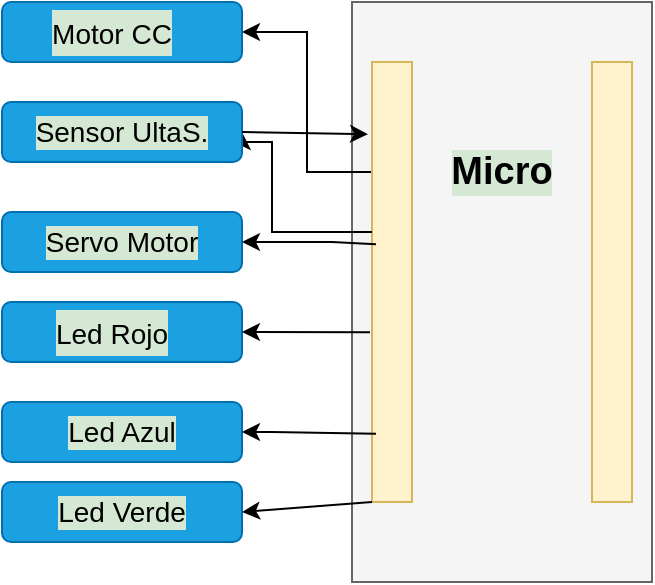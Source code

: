 <mxfile version="20.5.3" type="github">
  <diagram id="qkWC79-bBq68n9qE12cj" name="Página-1">
    <mxGraphModel dx="782" dy="412" grid="1" gridSize="10" guides="1" tooltips="1" connect="1" arrows="1" fold="1" page="1" pageScale="1" pageWidth="827" pageHeight="1169" math="0" shadow="0">
      <root>
        <mxCell id="0" />
        <mxCell id="1" parent="0" />
        <mxCell id="9JzB9CvQ8h8w4ACdda5t-1" value="" style="rounded=0;whiteSpace=wrap;html=1;fillColor=#f5f5f5;fontColor=#333333;strokeColor=#666666;" parent="1" vertex="1">
          <mxGeometry x="350" y="140" width="150" height="290" as="geometry" />
        </mxCell>
        <mxCell id="9JzB9CvQ8h8w4ACdda5t-12" style="edgeStyle=orthogonalEdgeStyle;rounded=0;orthogonalLoop=1;jettySize=auto;html=1;exitX=0;exitY=0.25;exitDx=0;exitDy=0;entryX=1;entryY=0.5;entryDx=0;entryDy=0;fontSize=14;" parent="1" source="9JzB9CvQ8h8w4ACdda5t-2" target="9JzB9CvQ8h8w4ACdda5t-5" edge="1">
          <mxGeometry relative="1" as="geometry" />
        </mxCell>
        <mxCell id="9JzB9CvQ8h8w4ACdda5t-2" value="" style="rounded=0;whiteSpace=wrap;html=1;fillColor=#fff2cc;strokeColor=#d6b656;" parent="1" vertex="1">
          <mxGeometry x="360" y="170" width="20" height="220" as="geometry" />
        </mxCell>
        <mxCell id="9JzB9CvQ8h8w4ACdda5t-3" value="" style="rounded=0;whiteSpace=wrap;html=1;fillColor=#fff2cc;strokeColor=#d6b656;" parent="1" vertex="1">
          <mxGeometry x="470" y="170" width="20" height="220" as="geometry" />
        </mxCell>
        <mxCell id="9JzB9CvQ8h8w4ACdda5t-14" style="edgeStyle=orthogonalEdgeStyle;rounded=0;orthogonalLoop=1;jettySize=auto;html=1;fontSize=14;entryX=1;entryY=0.5;entryDx=0;entryDy=0;exitX=0;exitY=0.428;exitDx=0;exitDy=0;exitPerimeter=0;" parent="1" target="9JzB9CvQ8h8w4ACdda5t-6" edge="1">
          <mxGeometry relative="1" as="geometry">
            <mxPoint x="290" y="255.5" as="targetPoint" />
            <mxPoint x="360" y="255.04" as="sourcePoint" />
            <Array as="points">
              <mxPoint x="310" y="255" />
              <mxPoint x="310" y="210" />
              <mxPoint x="295" y="210" />
            </Array>
          </mxGeometry>
        </mxCell>
        <mxCell id="9JzB9CvQ8h8w4ACdda5t-4" value="&lt;font style=&quot;font-size: 19px;&quot;&gt;&lt;b&gt;Micro&lt;/b&gt;&lt;/font&gt;" style="text;html=1;strokeColor=none;fillColor=none;align=center;verticalAlign=middle;whiteSpace=wrap;rounded=0;labelBackgroundColor=#D5E8D4;" parent="1" vertex="1">
          <mxGeometry x="395" y="210" width="60" height="30" as="geometry" />
        </mxCell>
        <mxCell id="9JzB9CvQ8h8w4ACdda5t-5" value="" style="rounded=1;whiteSpace=wrap;html=1;labelBackgroundColor=#D5E8D4;fontSize=19;fillColor=#1ba1e2;fontColor=#ffffff;strokeColor=#006EAF;" parent="1" vertex="1">
          <mxGeometry x="175" y="140" width="120" height="30" as="geometry" />
        </mxCell>
        <mxCell id="9JzB9CvQ8h8w4ACdda5t-6" value="" style="rounded=1;whiteSpace=wrap;html=1;labelBackgroundColor=#D5E8D4;fontSize=19;fillColor=#1ba1e2;fontColor=#ffffff;strokeColor=#006EAF;" parent="1" vertex="1">
          <mxGeometry x="175" y="190" width="120" height="30" as="geometry" />
        </mxCell>
        <mxCell id="9JzB9CvQ8h8w4ACdda5t-7" value="" style="rounded=1;whiteSpace=wrap;html=1;labelBackgroundColor=#D5E8D4;fontSize=19;fillColor=#1ba1e2;fontColor=#ffffff;strokeColor=#006EAF;" parent="1" vertex="1">
          <mxGeometry x="175" y="245" width="120" height="30" as="geometry" />
        </mxCell>
        <mxCell id="9JzB9CvQ8h8w4ACdda5t-8" value="&lt;font style=&quot;font-size: 14px;&quot;&gt;Motor CC&lt;/font&gt;" style="text;html=1;strokeColor=none;fillColor=none;align=center;verticalAlign=middle;whiteSpace=wrap;rounded=0;labelBackgroundColor=#D5E8D4;fontSize=19;" parent="1" vertex="1">
          <mxGeometry x="180" y="140" width="100" height="30" as="geometry" />
        </mxCell>
        <mxCell id="9JzB9CvQ8h8w4ACdda5t-9" value="Sensor UltaS." style="text;html=1;strokeColor=none;fillColor=none;align=center;verticalAlign=middle;whiteSpace=wrap;rounded=0;labelBackgroundColor=#D5E8D4;fontSize=14;" parent="1" vertex="1">
          <mxGeometry x="185" y="190" width="100" height="30" as="geometry" />
        </mxCell>
        <mxCell id="9JzB9CvQ8h8w4ACdda5t-10" value="Servo Motor" style="text;html=1;strokeColor=none;fillColor=none;align=center;verticalAlign=middle;whiteSpace=wrap;rounded=0;labelBackgroundColor=#D5E8D4;fontSize=14;" parent="1" vertex="1">
          <mxGeometry x="190" y="245" width="90" height="30" as="geometry" />
        </mxCell>
        <mxCell id="9JzB9CvQ8h8w4ACdda5t-13" value="" style="endArrow=classic;html=1;rounded=0;fontSize=14;entryX=1;entryY=0.5;entryDx=0;entryDy=0;exitX=0.1;exitY=0.414;exitDx=0;exitDy=0;exitPerimeter=0;" parent="1" source="9JzB9CvQ8h8w4ACdda5t-2" target="9JzB9CvQ8h8w4ACdda5t-7" edge="1">
          <mxGeometry width="50" height="50" relative="1" as="geometry">
            <mxPoint x="380" y="250" as="sourcePoint" />
            <mxPoint x="430" y="200" as="targetPoint" />
            <Array as="points">
              <mxPoint x="340" y="260" />
              <mxPoint x="320" y="260" />
            </Array>
          </mxGeometry>
        </mxCell>
        <mxCell id="AEa30x7ZPqi3N-gTCQo1-1" value="" style="rounded=1;whiteSpace=wrap;html=1;labelBackgroundColor=#D5E8D4;fontSize=19;fillColor=#1ba1e2;fontColor=#ffffff;strokeColor=#006EAF;" parent="1" vertex="1">
          <mxGeometry x="175" y="290" width="120" height="30" as="geometry" />
        </mxCell>
        <mxCell id="AEa30x7ZPqi3N-gTCQo1-2" value="" style="rounded=1;whiteSpace=wrap;html=1;labelBackgroundColor=#D5E8D4;fontSize=19;fillColor=#1ba1e2;fontColor=#ffffff;strokeColor=#006EAF;" parent="1" vertex="1">
          <mxGeometry x="175" y="340" width="120" height="30" as="geometry" />
        </mxCell>
        <mxCell id="AEa30x7ZPqi3N-gTCQo1-3" value="" style="rounded=1;whiteSpace=wrap;html=1;labelBackgroundColor=#D5E8D4;fontSize=19;fillColor=#1ba1e2;fontColor=#ffffff;strokeColor=#006EAF;" parent="1" vertex="1">
          <mxGeometry x="175" y="380" width="120" height="30" as="geometry" />
        </mxCell>
        <mxCell id="AEa30x7ZPqi3N-gTCQo1-4" value="&lt;font style=&quot;font-size: 14px;&quot;&gt;Led Rojo&lt;/font&gt;" style="text;html=1;strokeColor=none;fillColor=none;align=center;verticalAlign=middle;whiteSpace=wrap;rounded=0;labelBackgroundColor=#D5E8D4;fontSize=19;" parent="1" vertex="1">
          <mxGeometry x="180" y="290" width="100" height="30" as="geometry" />
        </mxCell>
        <mxCell id="AEa30x7ZPqi3N-gTCQo1-5" value="Led Azul" style="text;html=1;strokeColor=none;fillColor=none;align=center;verticalAlign=middle;whiteSpace=wrap;rounded=0;labelBackgroundColor=#D5E8D4;fontSize=14;" parent="1" vertex="1">
          <mxGeometry x="185" y="340" width="100" height="30" as="geometry" />
        </mxCell>
        <mxCell id="AEa30x7ZPqi3N-gTCQo1-6" value="Led Verde" style="text;html=1;strokeColor=none;fillColor=none;align=center;verticalAlign=middle;whiteSpace=wrap;rounded=0;labelBackgroundColor=#D5E8D4;fontSize=14;" parent="1" vertex="1">
          <mxGeometry x="190" y="380" width="90" height="30" as="geometry" />
        </mxCell>
        <mxCell id="AEa30x7ZPqi3N-gTCQo1-7" value="" style="endArrow=classic;html=1;rounded=0;entryX=1;entryY=0.5;entryDx=0;entryDy=0;exitX=-0.05;exitY=0.614;exitDx=0;exitDy=0;exitPerimeter=0;" parent="1" source="9JzB9CvQ8h8w4ACdda5t-2" target="AEa30x7ZPqi3N-gTCQo1-1" edge="1">
          <mxGeometry width="50" height="50" relative="1" as="geometry">
            <mxPoint x="380" y="310" as="sourcePoint" />
            <mxPoint x="430" y="260" as="targetPoint" />
          </mxGeometry>
        </mxCell>
        <mxCell id="AEa30x7ZPqi3N-gTCQo1-8" value="" style="endArrow=classic;html=1;rounded=0;entryX=1;entryY=0.5;entryDx=0;entryDy=0;exitX=0.1;exitY=0.845;exitDx=0;exitDy=0;exitPerimeter=0;" parent="1" source="9JzB9CvQ8h8w4ACdda5t-2" target="AEa30x7ZPqi3N-gTCQo1-2" edge="1">
          <mxGeometry width="50" height="50" relative="1" as="geometry">
            <mxPoint x="380" y="310" as="sourcePoint" />
            <mxPoint x="430" y="260" as="targetPoint" />
            <Array as="points">
              <mxPoint x="310" y="355" />
            </Array>
          </mxGeometry>
        </mxCell>
        <mxCell id="AEa30x7ZPqi3N-gTCQo1-9" value="" style="endArrow=classic;html=1;rounded=0;fontSize=14;entryX=1;entryY=0.5;entryDx=0;entryDy=0;exitX=0;exitY=1;exitDx=0;exitDy=0;" parent="1" source="9JzB9CvQ8h8w4ACdda5t-2" target="AEa30x7ZPqi3N-gTCQo1-3" edge="1">
          <mxGeometry width="50" height="50" relative="1" as="geometry">
            <mxPoint x="380" y="310" as="sourcePoint" />
            <mxPoint x="430" y="260" as="targetPoint" />
          </mxGeometry>
        </mxCell>
        <mxCell id="RvPRC2LQZbvF6vRV8Iwu-1" value="" style="endArrow=classic;html=1;rounded=0;exitX=1;exitY=0.5;exitDx=0;exitDy=0;entryX=-0.1;entryY=0.164;entryDx=0;entryDy=0;entryPerimeter=0;" edge="1" parent="1" source="9JzB9CvQ8h8w4ACdda5t-6" target="9JzB9CvQ8h8w4ACdda5t-2">
          <mxGeometry width="50" height="50" relative="1" as="geometry">
            <mxPoint x="380" y="250" as="sourcePoint" />
            <mxPoint x="430" y="200" as="targetPoint" />
          </mxGeometry>
        </mxCell>
      </root>
    </mxGraphModel>
  </diagram>
</mxfile>
